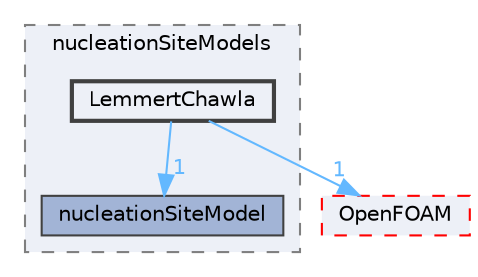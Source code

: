 digraph "src/phaseSystemModels/reactingEuler/multiphaseSystem/derivedFvPatchFields/wallBoilingSubModels/nucleationSiteModels/LemmertChawla"
{
 // LATEX_PDF_SIZE
  bgcolor="transparent";
  edge [fontname=Helvetica,fontsize=10,labelfontname=Helvetica,labelfontsize=10];
  node [fontname=Helvetica,fontsize=10,shape=box,height=0.2,width=0.4];
  compound=true
  subgraph clusterdir_4e78f59d275e7d55555b7dd4a0eaa570 {
    graph [ bgcolor="#edf0f7", pencolor="grey50", label="nucleationSiteModels", fontname=Helvetica,fontsize=10 style="filled,dashed", URL="dir_4e78f59d275e7d55555b7dd4a0eaa570.html",tooltip=""]
  dir_42ad6ced2ef8019586a10ab686e1394c [label="nucleationSiteModel", fillcolor="#a2b4d6", color="grey25", style="filled", URL="dir_42ad6ced2ef8019586a10ab686e1394c.html",tooltip=""];
  dir_0deeea540552605568e683881e5c922a [label="LemmertChawla", fillcolor="#edf0f7", color="grey25", style="filled,bold", URL="dir_0deeea540552605568e683881e5c922a.html",tooltip=""];
  }
  dir_c5473ff19b20e6ec4dfe5c310b3778a8 [label="OpenFOAM", fillcolor="#edf0f7", color="red", style="filled,dashed", URL="dir_c5473ff19b20e6ec4dfe5c310b3778a8.html",tooltip=""];
  dir_0deeea540552605568e683881e5c922a->dir_42ad6ced2ef8019586a10ab686e1394c [headlabel="1", labeldistance=1.5 headhref="dir_002136_002628.html" href="dir_002136_002628.html" color="steelblue1" fontcolor="steelblue1"];
  dir_0deeea540552605568e683881e5c922a->dir_c5473ff19b20e6ec4dfe5c310b3778a8 [headlabel="1", labeldistance=1.5 headhref="dir_002136_002695.html" href="dir_002136_002695.html" color="steelblue1" fontcolor="steelblue1"];
}

